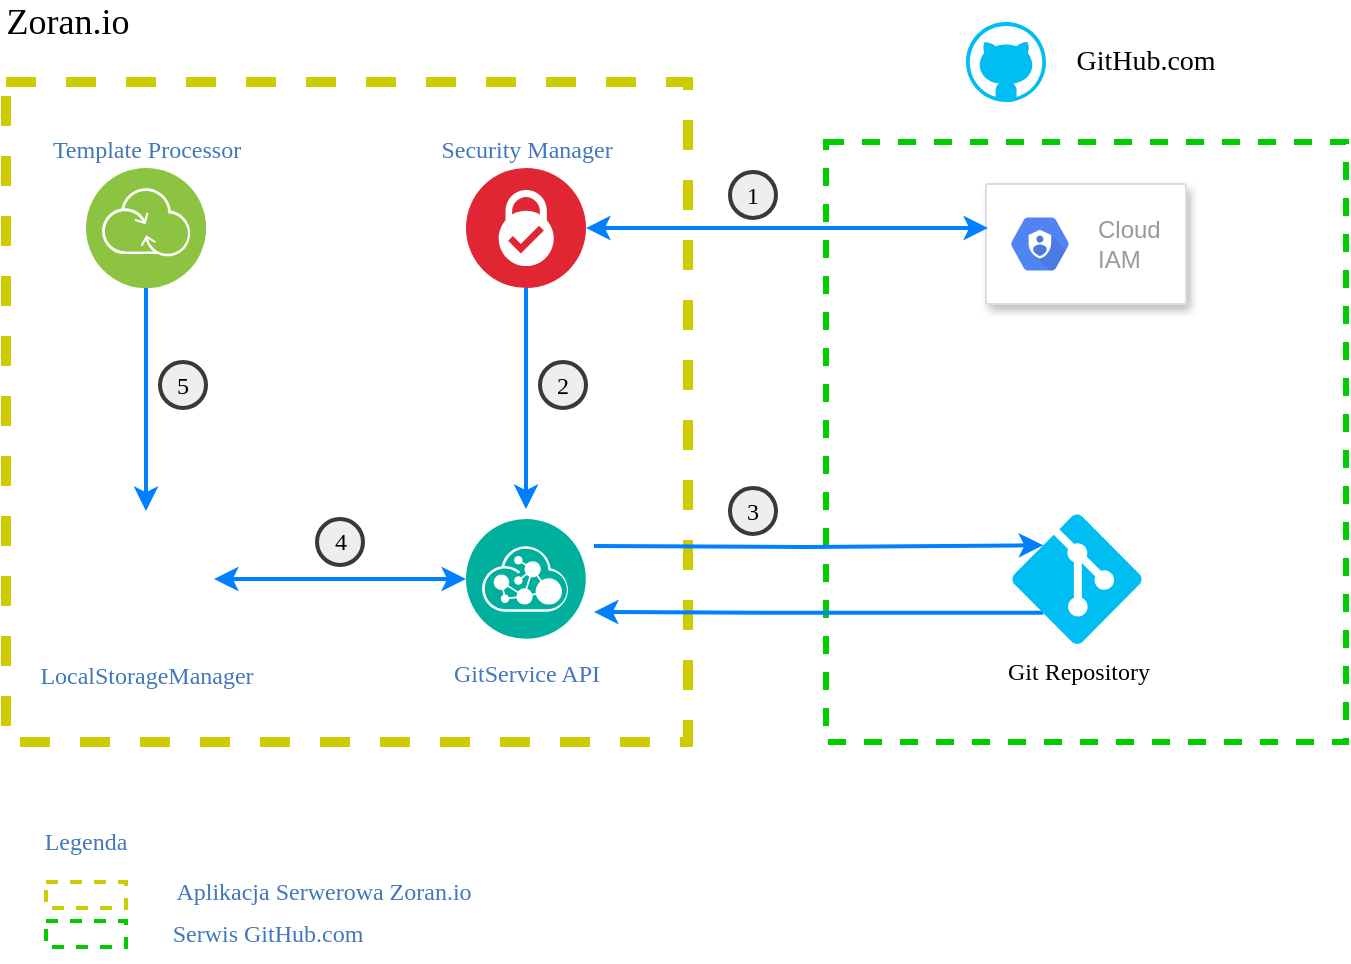 <mxfile version="10.9.5" type="device"><diagram id="9T7ITOvlpPmcaRMRgU20" name="ArchitectureOverview"><mxGraphModel dx="946" dy="727" grid="1" gridSize="10" guides="1" tooltips="1" connect="1" arrows="1" fold="1" page="1" pageScale="1" pageWidth="827" pageHeight="1169" math="0" shadow="0"><root><mxCell id="0"/><mxCell id="1" parent="0"/><mxCell id="ZMEiAxTihGJ3fgW5gEZK-1" value="" style="rounded=0;whiteSpace=wrap;html=1;glass=0;comic=0;strokeColor=none;strokeWidth=3;fillColor=#FFFFFF;gradientColor=none;fontFamily=Tahoma;fontSize=12;fontColor=#4277BB;align=center;" vertex="1" parent="1"><mxGeometry x="130" y="450" width="340" height="80" as="geometry"/></mxCell><mxCell id="wNGYLwkEvcHO-YD5_V_I-2" value="" style="rounded=0;whiteSpace=wrap;html=1;fillColor=none;glass=1;comic=0;dashed=1;strokeColor=#CCCC00;strokeWidth=5;" vertex="1" parent="1"><mxGeometry x="130" y="90" width="341" height="330" as="geometry"/></mxCell><mxCell id="wNGYLwkEvcHO-YD5_V_I-7" value="" style="rounded=0;whiteSpace=wrap;html=1;fillColor=none;dashed=1;strokeWidth=3;strokeColor=#00CC00;fontColor=#4277BB;" vertex="1" parent="1"><mxGeometry x="540" y="120" width="260" height="300" as="geometry"/></mxCell><mxCell id="wNGYLwkEvcHO-YD5_V_I-3" value="" style="verticalLabelPosition=bottom;html=1;verticalAlign=top;align=center;strokeColor=none;fillColor=#00BEF2;shape=mxgraph.azure.github_code;pointerEvents=1;" vertex="1" parent="1"><mxGeometry x="610" y="60" width="40" height="40" as="geometry"/></mxCell><mxCell id="wNGYLwkEvcHO-YD5_V_I-4" value="Zoran.io" style="text;html=1;strokeColor=none;fillColor=none;align=center;verticalAlign=middle;whiteSpace=wrap;rounded=0;fontFamily=Tahoma;fontSize=18;" vertex="1" parent="1"><mxGeometry x="141" y="50" width="40" height="20" as="geometry"/></mxCell><mxCell id="wNGYLwkEvcHO-YD5_V_I-5" value="" style="strokeColor=#dddddd;fillColor=#ffffff;shadow=1;strokeWidth=1;rounded=1;absoluteArcSize=1;arcSize=2;" vertex="1" parent="1"><mxGeometry x="620" y="141" width="100" height="60" as="geometry"/></mxCell><mxCell id="wNGYLwkEvcHO-YD5_V_I-6" value="Cloud&#10;IAM" style="dashed=0;connectable=0;html=1;fillColor=#5184F3;strokeColor=none;shape=mxgraph.gcp2.hexIcon;prIcon=cloud_iam;part=1;labelPosition=right;verticalLabelPosition=middle;align=left;verticalAlign=middle;spacingLeft=5;fontColor=#999999;fontSize=12;" vertex="1" parent="wNGYLwkEvcHO-YD5_V_I-5"><mxGeometry y="0.5" width="44" height="39" relative="1" as="geometry"><mxPoint x="5" y="-19.5" as="offset"/></mxGeometry></mxCell><mxCell id="wNGYLwkEvcHO-YD5_V_I-14" value="GitHub.com" style="text;html=1;strokeColor=none;fillColor=none;align=center;verticalAlign=middle;whiteSpace=wrap;rounded=0;fontFamily=Tahoma;fontSize=14;" vertex="1" parent="1"><mxGeometry x="680" y="70" width="40" height="20" as="geometry"/></mxCell><mxCell id="wNGYLwkEvcHO-YD5_V_I-28" style="edgeStyle=orthogonalEdgeStyle;rounded=0;orthogonalLoop=1;jettySize=auto;html=1;exitX=0.24;exitY=0.76;exitDx=0;exitDy=0;exitPerimeter=0;entryX=1;entryY=0.75;entryDx=0;entryDy=0;startArrow=none;startFill=0;endArrow=classic;endFill=1;strokeColor=#007FFF;strokeWidth=2;fontFamily=Tahoma;fontSize=12;fontColor=#4277BB;" edge="1" parent="1" source="wNGYLwkEvcHO-YD5_V_I-16"><mxGeometry relative="1" as="geometry"><mxPoint x="424" y="355" as="targetPoint"/></mxGeometry></mxCell><mxCell id="wNGYLwkEvcHO-YD5_V_I-16" value="&lt;font face=&quot;Tahoma&quot;&gt;Git Repository&lt;/font&gt;" style="verticalLabelPosition=bottom;html=1;verticalAlign=top;align=center;strokeColor=none;fillColor=#00BEF2;shape=mxgraph.azure.git_repository;rounded=0;glass=1;comic=0;" vertex="1" parent="1"><mxGeometry x="633" y="306" width="65" height="65" as="geometry"/></mxCell><mxCell id="wNGYLwkEvcHO-YD5_V_I-35" style="edgeStyle=orthogonalEdgeStyle;rounded=0;orthogonalLoop=1;jettySize=auto;html=1;exitX=0.5;exitY=1;exitDx=0;exitDy=0;entryX=0.5;entryY=0;entryDx=0;entryDy=0;startArrow=none;startFill=0;endArrow=classic;endFill=1;strokeColor=#007FFF;strokeWidth=2;fontFamily=Tahoma;fontSize=12;fontColor=#4277BB;" edge="1" parent="1" source="wNGYLwkEvcHO-YD5_V_I-18" target="wNGYLwkEvcHO-YD5_V_I-33"><mxGeometry relative="1" as="geometry"/></mxCell><mxCell id="wNGYLwkEvcHO-YD5_V_I-18" value="&lt;font face=&quot;Tahoma&quot;&gt;Template Processor&lt;/font&gt;" style="aspect=fixed;perimeter=ellipsePerimeter;html=1;align=center;shadow=0;dashed=0;fontColor=#4277BB;labelBackgroundColor=#ffffff;fontSize=12;spacingTop=3;image;image=img/lib/ibm/infrastructure/transformation_connectivity.svg;rounded=0;glass=1;comic=0;fillColor=none;labelPosition=center;verticalLabelPosition=top;verticalAlign=bottom;" vertex="1" parent="1"><mxGeometry x="170" y="133" width="60" height="60" as="geometry"/></mxCell><mxCell id="wNGYLwkEvcHO-YD5_V_I-22" style="edgeStyle=orthogonalEdgeStyle;rounded=0;orthogonalLoop=1;jettySize=auto;html=1;exitX=1;exitY=0.5;exitDx=0;exitDy=0;entryX=0.01;entryY=0.367;entryDx=0;entryDy=0;startArrow=classic;startFill=1;endArrow=classic;endFill=1;fontFamily=Tahoma;fontSize=14;strokeColor=#007FFF;strokeWidth=2;entryPerimeter=0;" edge="1" parent="1" source="wNGYLwkEvcHO-YD5_V_I-21" target="wNGYLwkEvcHO-YD5_V_I-5"><mxGeometry relative="1" as="geometry"/></mxCell><mxCell id="wNGYLwkEvcHO-YD5_V_I-26" style="edgeStyle=orthogonalEdgeStyle;rounded=0;orthogonalLoop=1;jettySize=auto;html=1;exitX=0.5;exitY=1;exitDx=0;exitDy=0;startArrow=none;startFill=0;endArrow=classic;endFill=1;strokeColor=#007FFF;strokeWidth=2;fontFamily=Tahoma;fontSize=14;" edge="1" parent="1" source="wNGYLwkEvcHO-YD5_V_I-21"><mxGeometry relative="1" as="geometry"><mxPoint x="390" y="303.5" as="targetPoint"/></mxGeometry></mxCell><mxCell id="wNGYLwkEvcHO-YD5_V_I-21" value="&lt;font face=&quot;Tahoma&quot;&gt;Security Manager&lt;/font&gt;" style="aspect=fixed;perimeter=ellipsePerimeter;html=1;align=center;shadow=0;dashed=0;fontColor=#4277BB;labelBackgroundColor=#ffffff;fontSize=12;spacingTop=3;image;image=img/lib/ibm/security/security_services.svg;rounded=0;glass=1;comic=0;strokeColor=#CC0000;strokeWidth=3;fillColor=none;labelPosition=center;verticalLabelPosition=top;verticalAlign=bottom;" vertex="1" parent="1"><mxGeometry x="360" y="133" width="60" height="60" as="geometry"/></mxCell><mxCell id="wNGYLwkEvcHO-YD5_V_I-23" style="edgeStyle=orthogonalEdgeStyle;rounded=0;orthogonalLoop=1;jettySize=auto;html=1;exitX=0.5;exitY=1;exitDx=0;exitDy=0;startArrow=classic;startFill=1;endArrow=classic;endFill=1;strokeColor=#007FFF;strokeWidth=2;fontFamily=Tahoma;fontSize=14;" edge="1" parent="1" source="wNGYLwkEvcHO-YD5_V_I-21" target="wNGYLwkEvcHO-YD5_V_I-21"><mxGeometry relative="1" as="geometry"/></mxCell><mxCell id="wNGYLwkEvcHO-YD5_V_I-27" style="edgeStyle=orthogonalEdgeStyle;rounded=0;orthogonalLoop=1;jettySize=auto;html=1;exitX=1;exitY=0.25;exitDx=0;exitDy=0;startArrow=none;startFill=0;endArrow=classic;endFill=1;strokeColor=#007FFF;strokeWidth=2;fontFamily=Tahoma;fontSize=12;fontColor=#4277BB;entryX=0.24;entryY=0.24;entryDx=0;entryDy=0;entryPerimeter=0;" edge="1" parent="1" target="wNGYLwkEvcHO-YD5_V_I-16"><mxGeometry relative="1" as="geometry"><mxPoint x="424" y="322" as="sourcePoint"/><mxPoint x="649" y="323" as="targetPoint"/></mxGeometry></mxCell><mxCell id="wNGYLwkEvcHO-YD5_V_I-30" value="&lt;span style=&quot;color: rgb(0 , 0 , 0) ; font-family: &amp;#34;helvetica&amp;#34; , &amp;#34;arial&amp;#34; , sans-serif ; font-size: 0px ; background-color: rgb(248 , 249 , 250)&quot;&gt;%3CmxGraphModel%3E%3Croot%3E%3CmxCell%20id%3D%220%22%2F%3E%3CmxCell%20id%3D%221%22%20parent%3D%220%22%2F%3E%3CmxCell%20id%3D%222%22%20value%3D%221%22%20style%3D%22ellipse%3BwhiteSpace%3Dwrap%3Bhtml%3D1%3Baspect%3Dfixed%3Brounded%3D0%3Bglass%3D0%3Bcomic%3D0%3BstrokeColor%3D%2336393d%3BstrokeWidth%3D2%3BfillColor%3D%23eeeeee%3BfontFamily%3DTahoma%3BfontSize%3D12%3Balign%3Dcenter%3B%22%20vertex%3D%221%22%20parent%3D%221%22%3E%3CmxGeometry%20x%3D%22492%22%20y%3D%22135%22%20width%3D%2223%22%20height%3D%2223%22%20as%3D%22geometry%22%2F%3E%3C%2FmxCell%3E%3C%2Froot%3E%3C%2FmxGraphModel%3E&lt;/span&gt;" style="text;html=1;resizable=0;points=[];align=center;verticalAlign=middle;labelBackgroundColor=#ffffff;fontSize=12;fontFamily=Tahoma;fontColor=#4277BB;" vertex="1" connectable="0" parent="wNGYLwkEvcHO-YD5_V_I-27"><mxGeometry x="-0.387" y="2" relative="1" as="geometry"><mxPoint x="17" y="-14" as="offset"/></mxGeometry></mxCell><mxCell id="wNGYLwkEvcHO-YD5_V_I-34" value="" style="edgeStyle=orthogonalEdgeStyle;rounded=0;orthogonalLoop=1;jettySize=auto;html=1;exitX=0;exitY=0.5;exitDx=0;exitDy=0;entryX=1;entryY=0.5;entryDx=0;entryDy=0;startArrow=classic;startFill=1;endArrow=classic;endFill=1;strokeColor=#007FFF;strokeWidth=2;fontFamily=Tahoma;fontSize=12;fontColor=#4277BB;" edge="1" parent="1" source="wNGYLwkEvcHO-YD5_V_I-32" target="wNGYLwkEvcHO-YD5_V_I-33"><mxGeometry x="-0.048" y="-29" relative="1" as="geometry"><mxPoint as="offset"/></mxGeometry></mxCell><mxCell id="wNGYLwkEvcHO-YD5_V_I-32" value="&lt;font face=&quot;Tahoma&quot;&gt;GitService API&lt;/font&gt;" style="aspect=fixed;perimeter=ellipsePerimeter;html=1;align=center;shadow=0;dashed=0;fontColor=#4277BB;labelBackgroundColor=#ffffff;fontSize=12;spacingTop=3;image;image=img/lib/ibm/management/api_management.svg;rounded=0;glass=1;comic=0;strokeColor=#00CC00;strokeWidth=3;fillColor=none;" vertex="1" parent="1"><mxGeometry x="360" y="308.5" width="60" height="60" as="geometry"/></mxCell><mxCell id="wNGYLwkEvcHO-YD5_V_I-33" value="LocalStorageManager" style="shape=image;html=1;verticalAlign=top;verticalLabelPosition=bottom;labelBackgroundColor=#ffffff;imageAspect=0;aspect=fixed;image=https://cdn4.iconfinder.com/data/icons/ios-web-user-interface-multi-circle-flat-vol-6/512/Download_downloading_data_storage_folder-128.png;rounded=0;glass=1;dashed=1;comic=0;strokeColor=#00CC00;strokeWidth=3;fillColor=none;fontFamily=Tahoma;fontSize=12;fontColor=#4277BB;" vertex="1" parent="1"><mxGeometry x="166" y="304.5" width="68" height="68" as="geometry"/></mxCell><mxCell id="ZMEiAxTihGJ3fgW5gEZK-2" value="Legenda" style="text;html=1;strokeColor=none;fillColor=none;align=center;verticalAlign=middle;whiteSpace=wrap;rounded=0;glass=0;comic=0;fontFamily=Tahoma;fontSize=12;fontColor=#4277BB;" vertex="1" parent="1"><mxGeometry x="150" y="460" width="40" height="20" as="geometry"/></mxCell><mxCell id="ZMEiAxTihGJ3fgW5gEZK-3" value="" style="rounded=0;whiteSpace=wrap;html=1;fillColor=none;glass=1;comic=0;dashed=1;strokeColor=#CCCC00;strokeWidth=2;" vertex="1" parent="1"><mxGeometry x="150" y="490" width="40" height="13" as="geometry"/></mxCell><mxCell id="ZMEiAxTihGJ3fgW5gEZK-6" value="Aplikacja Serwerowa Zoran.io" style="text;html=1;strokeColor=none;fillColor=none;align=center;verticalAlign=middle;whiteSpace=wrap;rounded=0;glass=0;comic=0;fontFamily=Tahoma;fontSize=12;fontColor=#4277BB;" vertex="1" parent="1"><mxGeometry x="199" y="485" width="180" height="20" as="geometry"/></mxCell><mxCell id="ZMEiAxTihGJ3fgW5gEZK-8" value="" style="rounded=0;whiteSpace=wrap;html=1;fillColor=none;glass=1;comic=0;dashed=1;strokeColor=#00CC00;strokeWidth=2;" vertex="1" parent="1"><mxGeometry x="150" y="509.5" width="40" height="13" as="geometry"/></mxCell><mxCell id="ZMEiAxTihGJ3fgW5gEZK-9" value="Serwis GitHub.com" style="text;html=1;strokeColor=none;fillColor=none;align=center;verticalAlign=middle;whiteSpace=wrap;rounded=0;glass=0;comic=0;fontFamily=Tahoma;fontSize=12;fontColor=#4277BB;" vertex="1" parent="1"><mxGeometry x="206" y="506" width="110" height="20" as="geometry"/></mxCell><mxCell id="ZMEiAxTihGJ3fgW5gEZK-12" value="1" style="ellipse;whiteSpace=wrap;html=1;aspect=fixed;rounded=0;glass=0;comic=0;strokeColor=#36393d;strokeWidth=2;fillColor=#eeeeee;fontFamily=Tahoma;fontSize=12;align=center;" vertex="1" parent="1"><mxGeometry x="492" y="135" width="23" height="23" as="geometry"/></mxCell><mxCell id="ZMEiAxTihGJ3fgW5gEZK-13" value="2" style="ellipse;whiteSpace=wrap;html=1;aspect=fixed;rounded=0;glass=0;comic=0;strokeColor=#36393d;strokeWidth=2;fillColor=#eeeeee;fontFamily=Tahoma;fontSize=12;align=center;" vertex="1" parent="1"><mxGeometry x="397" y="230" width="23" height="23" as="geometry"/></mxCell><mxCell id="ZMEiAxTihGJ3fgW5gEZK-14" value="3" style="ellipse;whiteSpace=wrap;html=1;aspect=fixed;rounded=0;glass=0;comic=0;strokeColor=#36393d;strokeWidth=2;fillColor=#eeeeee;fontFamily=Tahoma;fontSize=12;align=center;" vertex="1" parent="1"><mxGeometry x="492" y="293" width="23" height="23" as="geometry"/></mxCell><mxCell id="ZMEiAxTihGJ3fgW5gEZK-15" value="4" style="ellipse;whiteSpace=wrap;html=1;aspect=fixed;rounded=0;glass=0;comic=0;strokeColor=#36393d;strokeWidth=2;fillColor=#eeeeee;fontFamily=Tahoma;fontSize=12;align=center;" vertex="1" parent="1"><mxGeometry x="285.5" y="308.5" width="23" height="23" as="geometry"/></mxCell><mxCell id="ZMEiAxTihGJ3fgW5gEZK-16" value="5" style="ellipse;whiteSpace=wrap;html=1;aspect=fixed;rounded=0;glass=0;comic=0;strokeColor=#36393d;strokeWidth=2;fillColor=#eeeeee;fontFamily=Tahoma;fontSize=12;align=center;" vertex="1" parent="1"><mxGeometry x="207" y="230" width="23" height="23" as="geometry"/></mxCell></root></mxGraphModel></diagram></mxfile>